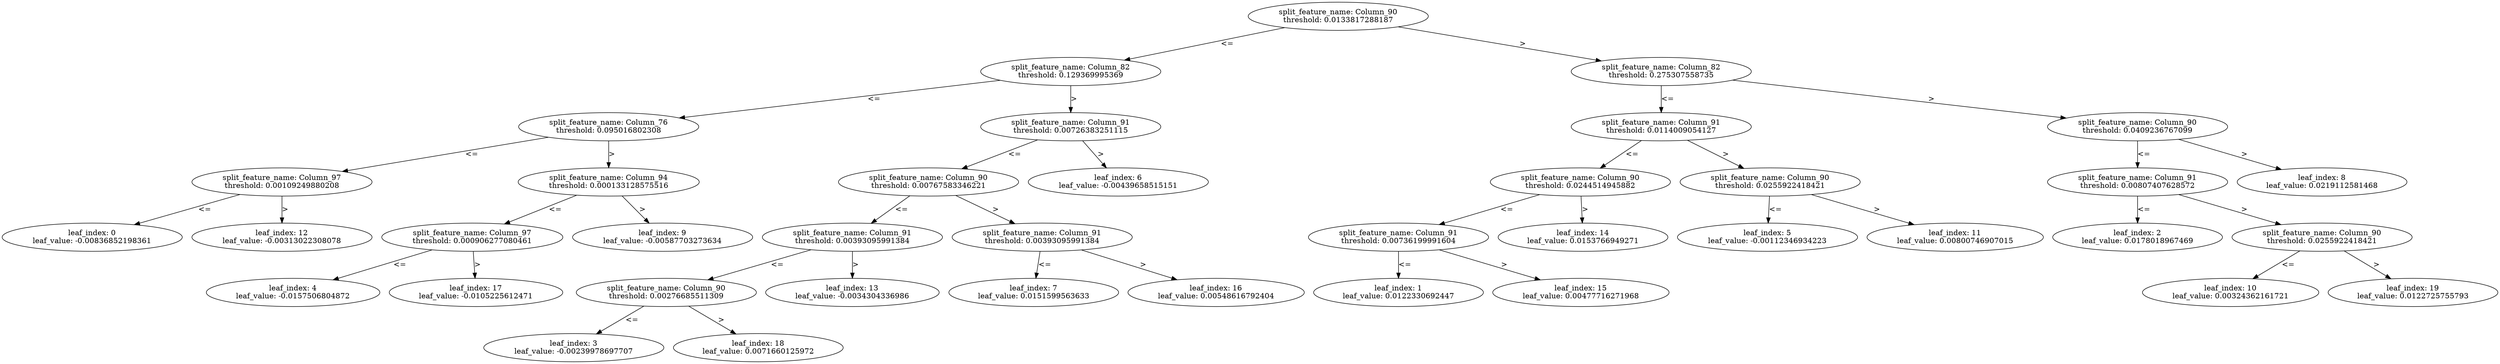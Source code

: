 digraph Tree7 {
	split0 [label="split_feature_name: Column_90\nthreshold: 0.0133817288187"]
	split2 [label="split_feature_name: Column_82\nthreshold: 0.129369995369"]
	split3 [label="split_feature_name: Column_76\nthreshold: 0.095016802308"]
	split11 [label="split_feature_name: Column_97\nthreshold: 0.00109249880208"]
	leaf0 [label="leaf_index: 0\nleaf_value: -0.00836852198361"]
	split11 -> leaf0 [label="<="]
	leaf12 [label="leaf_index: 12\nleaf_value: -0.00313022308078"]
	split11 -> leaf12 [label=">"]
	split3 -> split11 [label="<="]
	split8 [label="split_feature_name: Column_94\nthreshold: 0.000133128575516"]
	split16 [label="split_feature_name: Column_97\nthreshold: 0.000906277080461"]
	leaf4 [label="leaf_index: 4\nleaf_value: -0.0157506804872"]
	split16 -> leaf4 [label="<="]
	leaf17 [label="leaf_index: 17\nleaf_value: -0.0105225612471"]
	split16 -> leaf17 [label=">"]
	split8 -> split16 [label="<="]
	leaf9 [label="leaf_index: 9\nleaf_value: -0.00587703273634"]
	split8 -> leaf9 [label=">"]
	split3 -> split8 [label=">"]
	split2 -> split3 [label="<="]
	split5 [label="split_feature_name: Column_91\nthreshold: 0.00726383251115"]
	split6 [label="split_feature_name: Column_90\nthreshold: 0.00767583346221"]
	split12 [label="split_feature_name: Column_91\nthreshold: 0.00393095991384"]
	split17 [label="split_feature_name: Column_90\nthreshold: 0.00276685511309"]
	leaf3 [label="leaf_index: 3\nleaf_value: -0.00239978697707"]
	split17 -> leaf3 [label="<="]
	leaf18 [label="leaf_index: 18\nleaf_value: 0.0071660125972"]
	split17 -> leaf18 [label=">"]
	split12 -> split17 [label="<="]
	leaf13 [label="leaf_index: 13\nleaf_value: -0.0034304336986"]
	split12 -> leaf13 [label=">"]
	split6 -> split12 [label="<="]
	split15 [label="split_feature_name: Column_91\nthreshold: 0.00393095991384"]
	leaf7 [label="leaf_index: 7\nleaf_value: 0.0151599563633"]
	split15 -> leaf7 [label="<="]
	leaf16 [label="leaf_index: 16\nleaf_value: 0.00548616792404"]
	split15 -> leaf16 [label=">"]
	split6 -> split15 [label=">"]
	split5 -> split6 [label="<="]
	leaf6 [label="leaf_index: 6\nleaf_value: -0.00439658515151"]
	split5 -> leaf6 [label=">"]
	split2 -> split5 [label=">"]
	split0 -> split2 [label="<="]
	split1 [label="split_feature_name: Column_82\nthreshold: 0.275307558735"]
	split4 [label="split_feature_name: Column_91\nthreshold: 0.0114009054127"]
	split13 [label="split_feature_name: Column_90\nthreshold: 0.0244514945882"]
	split14 [label="split_feature_name: Column_91\nthreshold: 0.00736199991604"]
	leaf1 [label="leaf_index: 1\nleaf_value: 0.0122330692447"]
	split14 -> leaf1 [label="<="]
	leaf15 [label="leaf_index: 15\nleaf_value: 0.00477716271968"]
	split14 -> leaf15 [label=">"]
	split13 -> split14 [label="<="]
	leaf14 [label="leaf_index: 14\nleaf_value: 0.0153766949271"]
	split13 -> leaf14 [label=">"]
	split4 -> split13 [label="<="]
	split10 [label="split_feature_name: Column_90\nthreshold: 0.0255922418421"]
	leaf5 [label="leaf_index: 5\nleaf_value: -0.00112346934223"]
	split10 -> leaf5 [label="<="]
	leaf11 [label="leaf_index: 11\nleaf_value: 0.00800746907015"]
	split10 -> leaf11 [label=">"]
	split4 -> split10 [label=">"]
	split1 -> split4 [label="<="]
	split7 [label="split_feature_name: Column_90\nthreshold: 0.0409236767099"]
	split9 [label="split_feature_name: Column_91\nthreshold: 0.00807407628572"]
	leaf2 [label="leaf_index: 2\nleaf_value: 0.0178018967469"]
	split9 -> leaf2 [label="<="]
	split18 [label="split_feature_name: Column_90\nthreshold: 0.0255922418421"]
	leaf10 [label="leaf_index: 10\nleaf_value: 0.00324362161721"]
	split18 -> leaf10 [label="<="]
	leaf19 [label="leaf_index: 19\nleaf_value: 0.0122725755793"]
	split18 -> leaf19 [label=">"]
	split9 -> split18 [label=">"]
	split7 -> split9 [label="<="]
	leaf8 [label="leaf_index: 8\nleaf_value: 0.0219112581468"]
	split7 -> leaf8 [label=">"]
	split1 -> split7 [label=">"]
	split0 -> split1 [label=">"]
}

